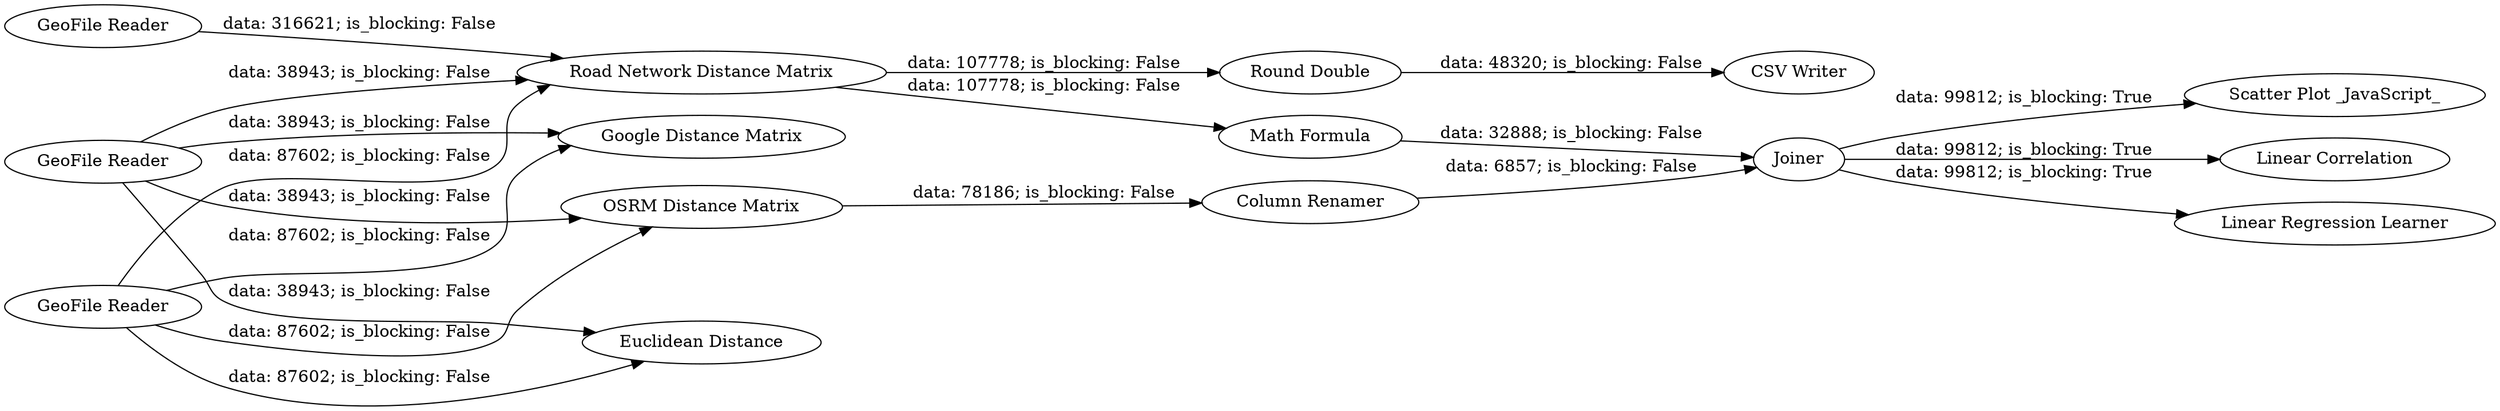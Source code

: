 digraph {
	"-2092787149511414884_1" [label="GeoFile Reader"]
	"-2092787149511414884_12" [label="Scatter Plot _JavaScript_"]
	"-2092787149511414884_9" [label="Column Renamer"]
	"-2092787149511414884_7" [label="Road Network Distance Matrix"]
	"-2092787149511414884_2" [label="GeoFile Reader"]
	"-2092787149511414884_6" [label="GeoFile Reader"]
	"-2092787149511414884_14" [label="Round Double"]
	"-2092787149511414884_8" [label="Math Formula"]
	"-2092787149511414884_11" [label="Linear Correlation"]
	"-2092787149511414884_10" [label=Joiner]
	"-2092787149511414884_4" [label="OSRM Distance Matrix"]
	"-2092787149511414884_13" [label="Linear Regression Learner"]
	"-2092787149511414884_3" [label="Euclidean Distance"]
	"-2092787149511414884_15" [label="CSV Writer"]
	"-2092787149511414884_5" [label="Google Distance Matrix"]
	"-2092787149511414884_10" -> "-2092787149511414884_12" [label="data: 99812; is_blocking: True"]
	"-2092787149511414884_7" -> "-2092787149511414884_14" [label="data: 107778; is_blocking: False"]
	"-2092787149511414884_14" -> "-2092787149511414884_15" [label="data: 48320; is_blocking: False"]
	"-2092787149511414884_4" -> "-2092787149511414884_9" [label="data: 78186; is_blocking: False"]
	"-2092787149511414884_2" -> "-2092787149511414884_3" [label="data: 87602; is_blocking: False"]
	"-2092787149511414884_2" -> "-2092787149511414884_7" [label="data: 87602; is_blocking: False"]
	"-2092787149511414884_2" -> "-2092787149511414884_5" [label="data: 87602; is_blocking: False"]
	"-2092787149511414884_1" -> "-2092787149511414884_3" [label="data: 38943; is_blocking: False"]
	"-2092787149511414884_7" -> "-2092787149511414884_8" [label="data: 107778; is_blocking: False"]
	"-2092787149511414884_1" -> "-2092787149511414884_5" [label="data: 38943; is_blocking: False"]
	"-2092787149511414884_6" -> "-2092787149511414884_7" [label="data: 316621; is_blocking: False"]
	"-2092787149511414884_8" -> "-2092787149511414884_10" [label="data: 32888; is_blocking: False"]
	"-2092787149511414884_1" -> "-2092787149511414884_7" [label="data: 38943; is_blocking: False"]
	"-2092787149511414884_9" -> "-2092787149511414884_10" [label="data: 6857; is_blocking: False"]
	"-2092787149511414884_2" -> "-2092787149511414884_4" [label="data: 87602; is_blocking: False"]
	"-2092787149511414884_1" -> "-2092787149511414884_4" [label="data: 38943; is_blocking: False"]
	"-2092787149511414884_10" -> "-2092787149511414884_11" [label="data: 99812; is_blocking: True"]
	"-2092787149511414884_10" -> "-2092787149511414884_13" [label="data: 99812; is_blocking: True"]
	rankdir=LR
}
